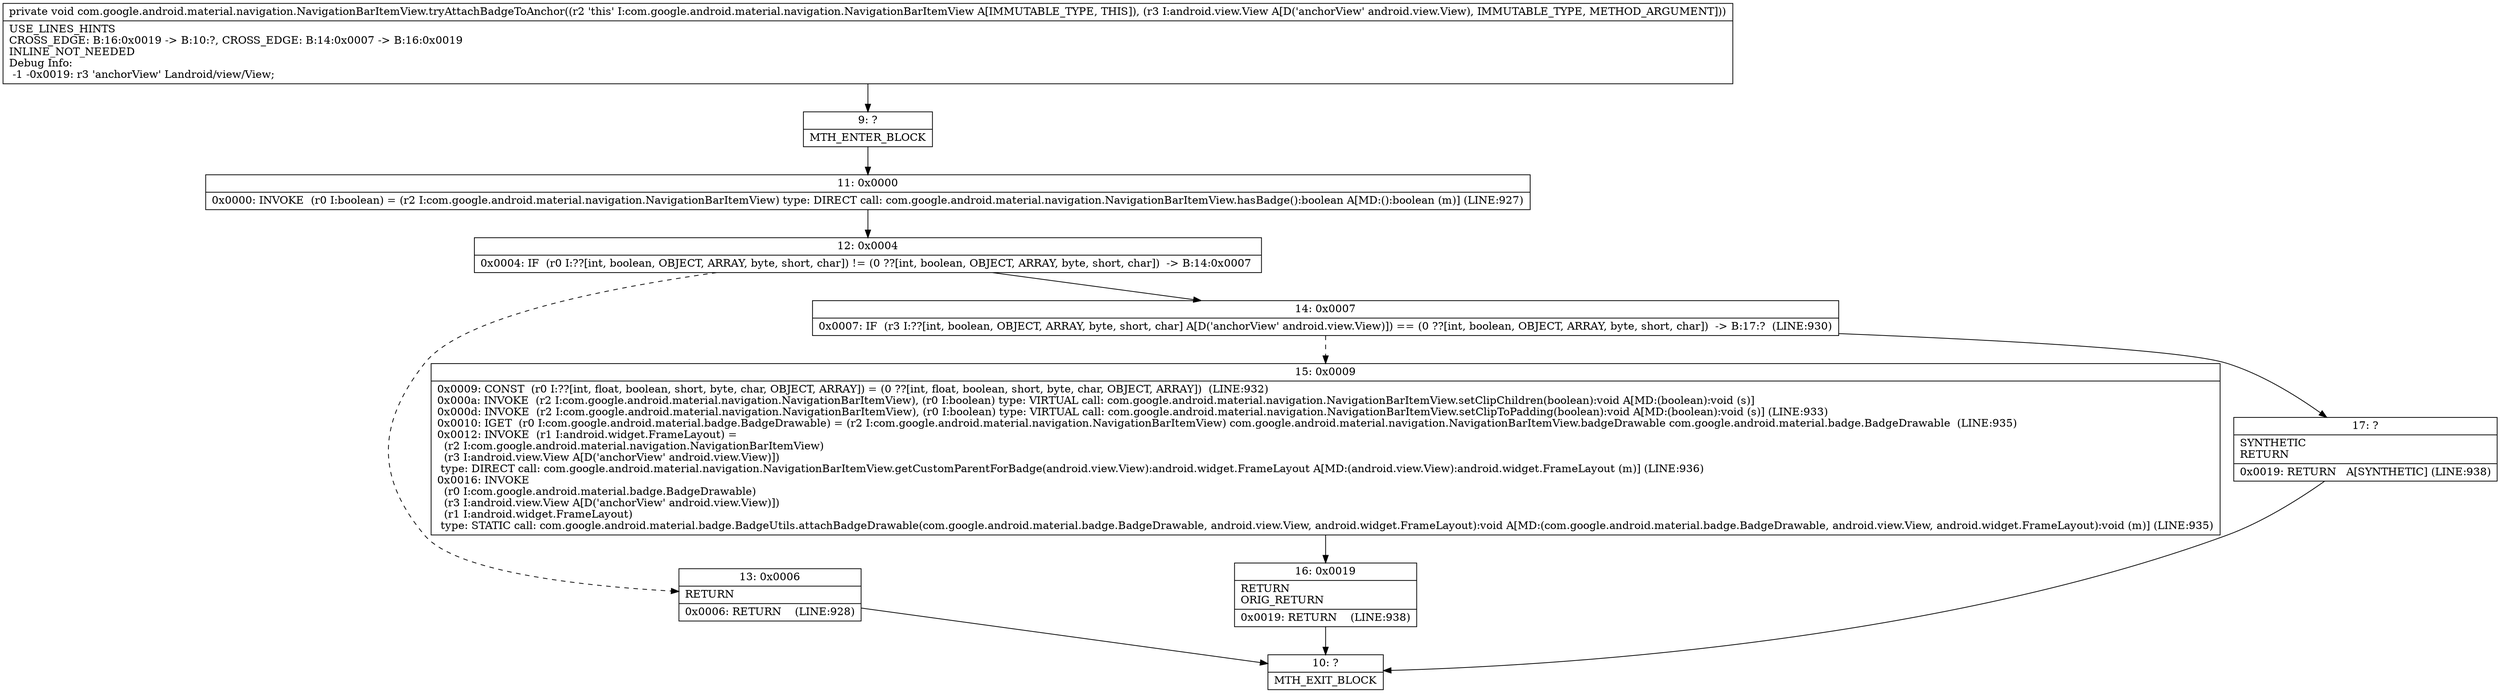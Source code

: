 digraph "CFG forcom.google.android.material.navigation.NavigationBarItemView.tryAttachBadgeToAnchor(Landroid\/view\/View;)V" {
Node_9 [shape=record,label="{9\:\ ?|MTH_ENTER_BLOCK\l}"];
Node_11 [shape=record,label="{11\:\ 0x0000|0x0000: INVOKE  (r0 I:boolean) = (r2 I:com.google.android.material.navigation.NavigationBarItemView) type: DIRECT call: com.google.android.material.navigation.NavigationBarItemView.hasBadge():boolean A[MD:():boolean (m)] (LINE:927)\l}"];
Node_12 [shape=record,label="{12\:\ 0x0004|0x0004: IF  (r0 I:??[int, boolean, OBJECT, ARRAY, byte, short, char]) != (0 ??[int, boolean, OBJECT, ARRAY, byte, short, char])  \-\> B:14:0x0007 \l}"];
Node_13 [shape=record,label="{13\:\ 0x0006|RETURN\l|0x0006: RETURN    (LINE:928)\l}"];
Node_10 [shape=record,label="{10\:\ ?|MTH_EXIT_BLOCK\l}"];
Node_14 [shape=record,label="{14\:\ 0x0007|0x0007: IF  (r3 I:??[int, boolean, OBJECT, ARRAY, byte, short, char] A[D('anchorView' android.view.View)]) == (0 ??[int, boolean, OBJECT, ARRAY, byte, short, char])  \-\> B:17:?  (LINE:930)\l}"];
Node_15 [shape=record,label="{15\:\ 0x0009|0x0009: CONST  (r0 I:??[int, float, boolean, short, byte, char, OBJECT, ARRAY]) = (0 ??[int, float, boolean, short, byte, char, OBJECT, ARRAY])  (LINE:932)\l0x000a: INVOKE  (r2 I:com.google.android.material.navigation.NavigationBarItemView), (r0 I:boolean) type: VIRTUAL call: com.google.android.material.navigation.NavigationBarItemView.setClipChildren(boolean):void A[MD:(boolean):void (s)]\l0x000d: INVOKE  (r2 I:com.google.android.material.navigation.NavigationBarItemView), (r0 I:boolean) type: VIRTUAL call: com.google.android.material.navigation.NavigationBarItemView.setClipToPadding(boolean):void A[MD:(boolean):void (s)] (LINE:933)\l0x0010: IGET  (r0 I:com.google.android.material.badge.BadgeDrawable) = (r2 I:com.google.android.material.navigation.NavigationBarItemView) com.google.android.material.navigation.NavigationBarItemView.badgeDrawable com.google.android.material.badge.BadgeDrawable  (LINE:935)\l0x0012: INVOKE  (r1 I:android.widget.FrameLayout) = \l  (r2 I:com.google.android.material.navigation.NavigationBarItemView)\l  (r3 I:android.view.View A[D('anchorView' android.view.View)])\l type: DIRECT call: com.google.android.material.navigation.NavigationBarItemView.getCustomParentForBadge(android.view.View):android.widget.FrameLayout A[MD:(android.view.View):android.widget.FrameLayout (m)] (LINE:936)\l0x0016: INVOKE  \l  (r0 I:com.google.android.material.badge.BadgeDrawable)\l  (r3 I:android.view.View A[D('anchorView' android.view.View)])\l  (r1 I:android.widget.FrameLayout)\l type: STATIC call: com.google.android.material.badge.BadgeUtils.attachBadgeDrawable(com.google.android.material.badge.BadgeDrawable, android.view.View, android.widget.FrameLayout):void A[MD:(com.google.android.material.badge.BadgeDrawable, android.view.View, android.widget.FrameLayout):void (m)] (LINE:935)\l}"];
Node_16 [shape=record,label="{16\:\ 0x0019|RETURN\lORIG_RETURN\l|0x0019: RETURN    (LINE:938)\l}"];
Node_17 [shape=record,label="{17\:\ ?|SYNTHETIC\lRETURN\l|0x0019: RETURN   A[SYNTHETIC] (LINE:938)\l}"];
MethodNode[shape=record,label="{private void com.google.android.material.navigation.NavigationBarItemView.tryAttachBadgeToAnchor((r2 'this' I:com.google.android.material.navigation.NavigationBarItemView A[IMMUTABLE_TYPE, THIS]), (r3 I:android.view.View A[D('anchorView' android.view.View), IMMUTABLE_TYPE, METHOD_ARGUMENT]))  | USE_LINES_HINTS\lCROSS_EDGE: B:16:0x0019 \-\> B:10:?, CROSS_EDGE: B:14:0x0007 \-\> B:16:0x0019\lINLINE_NOT_NEEDED\lDebug Info:\l  \-1 \-0x0019: r3 'anchorView' Landroid\/view\/View;\l}"];
MethodNode -> Node_9;Node_9 -> Node_11;
Node_11 -> Node_12;
Node_12 -> Node_13[style=dashed];
Node_12 -> Node_14;
Node_13 -> Node_10;
Node_14 -> Node_15[style=dashed];
Node_14 -> Node_17;
Node_15 -> Node_16;
Node_16 -> Node_10;
Node_17 -> Node_10;
}

